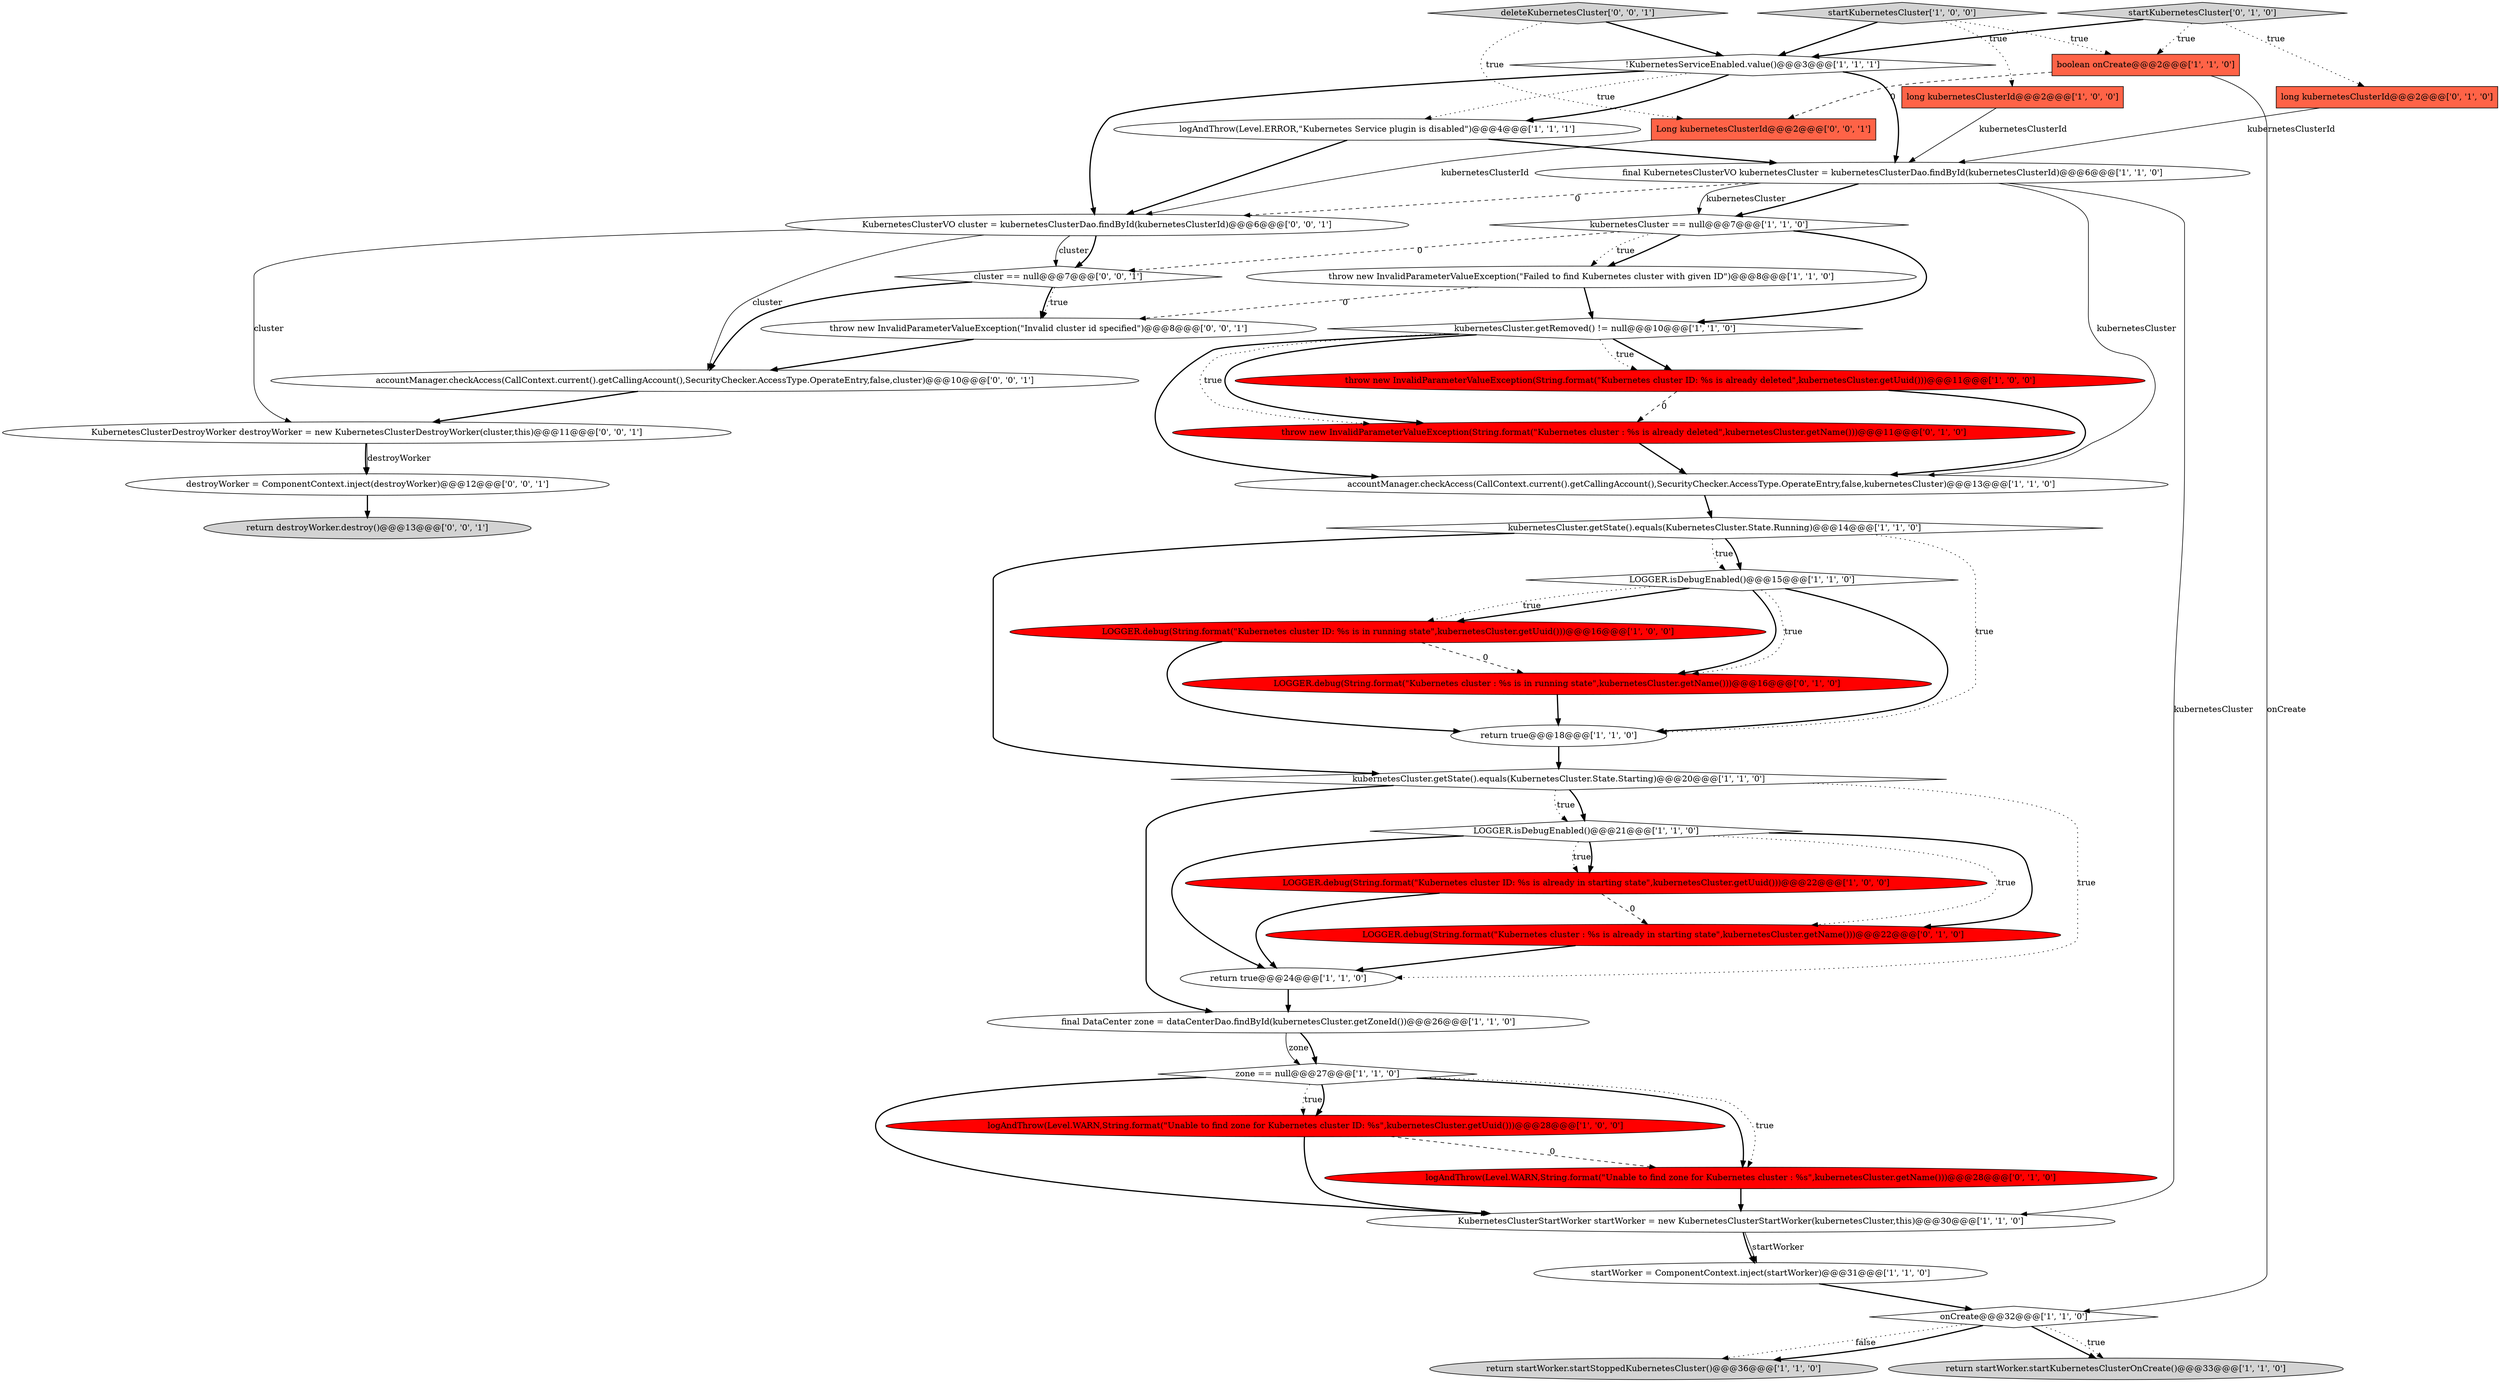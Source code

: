 digraph {
8 [style = filled, label = "accountManager.checkAccess(CallContext.current().getCallingAccount(),SecurityChecker.AccessType.OperateEntry,false,kubernetesCluster)@@@13@@@['1', '1', '0']", fillcolor = white, shape = ellipse image = "AAA0AAABBB1BBB"];
38 [style = filled, label = "Long kubernetesClusterId@@@2@@@['0', '0', '1']", fillcolor = tomato, shape = box image = "AAA0AAABBB3BBB"];
39 [style = filled, label = "KubernetesClusterVO cluster = kubernetesClusterDao.findById(kubernetesClusterId)@@@6@@@['0', '0', '1']", fillcolor = white, shape = ellipse image = "AAA0AAABBB3BBB"];
22 [style = filled, label = "kubernetesCluster.getState().equals(KubernetesCluster.State.Starting)@@@20@@@['1', '1', '0']", fillcolor = white, shape = diamond image = "AAA0AAABBB1BBB"];
32 [style = filled, label = "throw new InvalidParameterValueException(String.format(\"Kubernetes cluster : %s is already deleted\",kubernetesCluster.getName()))@@@11@@@['0', '1', '0']", fillcolor = red, shape = ellipse image = "AAA1AAABBB2BBB"];
23 [style = filled, label = "logAndThrow(Level.WARN,String.format(\"Unable to find zone for Kubernetes cluster ID: %s\",kubernetesCluster.getUuid()))@@@28@@@['1', '0', '0']", fillcolor = red, shape = ellipse image = "AAA1AAABBB1BBB"];
13 [style = filled, label = "final DataCenter zone = dataCenterDao.findById(kubernetesCluster.getZoneId())@@@26@@@['1', '1', '0']", fillcolor = white, shape = ellipse image = "AAA0AAABBB1BBB"];
25 [style = filled, label = "zone == null@@@27@@@['1', '1', '0']", fillcolor = white, shape = diamond image = "AAA0AAABBB1BBB"];
33 [style = filled, label = "KubernetesClusterDestroyWorker destroyWorker = new KubernetesClusterDestroyWorker(cluster,this)@@@11@@@['0', '0', '1']", fillcolor = white, shape = ellipse image = "AAA0AAABBB3BBB"];
0 [style = filled, label = "throw new InvalidParameterValueException(String.format(\"Kubernetes cluster ID: %s is already deleted\",kubernetesCluster.getUuid()))@@@11@@@['1', '0', '0']", fillcolor = red, shape = ellipse image = "AAA1AAABBB1BBB"];
35 [style = filled, label = "accountManager.checkAccess(CallContext.current().getCallingAccount(),SecurityChecker.AccessType.OperateEntry,false,cluster)@@@10@@@['0', '0', '1']", fillcolor = white, shape = ellipse image = "AAA0AAABBB3BBB"];
6 [style = filled, label = "throw new InvalidParameterValueException(\"Failed to find Kubernetes cluster with given ID\")@@@8@@@['1', '1', '0']", fillcolor = white, shape = ellipse image = "AAA0AAABBB1BBB"];
11 [style = filled, label = "startWorker = ComponentContext.inject(startWorker)@@@31@@@['1', '1', '0']", fillcolor = white, shape = ellipse image = "AAA0AAABBB1BBB"];
12 [style = filled, label = "return startWorker.startStoppedKubernetesCluster()@@@36@@@['1', '1', '0']", fillcolor = lightgray, shape = ellipse image = "AAA0AAABBB1BBB"];
27 [style = filled, label = "LOGGER.debug(String.format(\"Kubernetes cluster : %s is already in starting state\",kubernetesCluster.getName()))@@@22@@@['0', '1', '0']", fillcolor = red, shape = ellipse image = "AAA1AAABBB2BBB"];
16 [style = filled, label = "LOGGER.debug(String.format(\"Kubernetes cluster ID: %s is already in starting state\",kubernetesCluster.getUuid()))@@@22@@@['1', '0', '0']", fillcolor = red, shape = ellipse image = "AAA1AAABBB1BBB"];
21 [style = filled, label = "LOGGER.debug(String.format(\"Kubernetes cluster ID: %s is in running state\",kubernetesCluster.getUuid()))@@@16@@@['1', '0', '0']", fillcolor = red, shape = ellipse image = "AAA1AAABBB1BBB"];
29 [style = filled, label = "long kubernetesClusterId@@@2@@@['0', '1', '0']", fillcolor = tomato, shape = box image = "AAA0AAABBB2BBB"];
24 [style = filled, label = "LOGGER.isDebugEnabled()@@@15@@@['1', '1', '0']", fillcolor = white, shape = diamond image = "AAA0AAABBB1BBB"];
36 [style = filled, label = "return destroyWorker.destroy()@@@13@@@['0', '0', '1']", fillcolor = lightgray, shape = ellipse image = "AAA0AAABBB3BBB"];
40 [style = filled, label = "throw new InvalidParameterValueException(\"Invalid cluster id specified\")@@@8@@@['0', '0', '1']", fillcolor = white, shape = ellipse image = "AAA0AAABBB3BBB"];
5 [style = filled, label = "kubernetesCluster.getState().equals(KubernetesCluster.State.Running)@@@14@@@['1', '1', '0']", fillcolor = white, shape = diamond image = "AAA0AAABBB1BBB"];
3 [style = filled, label = "return true@@@24@@@['1', '1', '0']", fillcolor = white, shape = ellipse image = "AAA0AAABBB1BBB"];
17 [style = filled, label = "return true@@@18@@@['1', '1', '0']", fillcolor = white, shape = ellipse image = "AAA0AAABBB1BBB"];
26 [style = filled, label = "return startWorker.startKubernetesClusterOnCreate()@@@33@@@['1', '1', '0']", fillcolor = lightgray, shape = ellipse image = "AAA0AAABBB1BBB"];
31 [style = filled, label = "logAndThrow(Level.WARN,String.format(\"Unable to find zone for Kubernetes cluster : %s\",kubernetesCluster.getName()))@@@28@@@['0', '1', '0']", fillcolor = red, shape = ellipse image = "AAA1AAABBB2BBB"];
2 [style = filled, label = "KubernetesClusterStartWorker startWorker = new KubernetesClusterStartWorker(kubernetesCluster,this)@@@30@@@['1', '1', '0']", fillcolor = white, shape = ellipse image = "AAA0AAABBB1BBB"];
1 [style = filled, label = "long kubernetesClusterId@@@2@@@['1', '0', '0']", fillcolor = tomato, shape = box image = "AAA0AAABBB1BBB"];
14 [style = filled, label = "final KubernetesClusterVO kubernetesCluster = kubernetesClusterDao.findById(kubernetesClusterId)@@@6@@@['1', '1', '0']", fillcolor = white, shape = ellipse image = "AAA0AAABBB1BBB"];
37 [style = filled, label = "cluster == null@@@7@@@['0', '0', '1']", fillcolor = white, shape = diamond image = "AAA0AAABBB3BBB"];
28 [style = filled, label = "startKubernetesCluster['0', '1', '0']", fillcolor = lightgray, shape = diamond image = "AAA0AAABBB2BBB"];
34 [style = filled, label = "destroyWorker = ComponentContext.inject(destroyWorker)@@@12@@@['0', '0', '1']", fillcolor = white, shape = ellipse image = "AAA0AAABBB3BBB"];
20 [style = filled, label = "!KubernetesServiceEnabled.value()@@@3@@@['1', '1', '1']", fillcolor = white, shape = diamond image = "AAA0AAABBB1BBB"];
9 [style = filled, label = "onCreate@@@32@@@['1', '1', '0']", fillcolor = white, shape = diamond image = "AAA0AAABBB1BBB"];
4 [style = filled, label = "logAndThrow(Level.ERROR,\"Kubernetes Service plugin is disabled\")@@@4@@@['1', '1', '1']", fillcolor = white, shape = ellipse image = "AAA0AAABBB1BBB"];
41 [style = filled, label = "deleteKubernetesCluster['0', '0', '1']", fillcolor = lightgray, shape = diamond image = "AAA0AAABBB3BBB"];
10 [style = filled, label = "LOGGER.isDebugEnabled()@@@21@@@['1', '1', '0']", fillcolor = white, shape = diamond image = "AAA0AAABBB1BBB"];
7 [style = filled, label = "kubernetesCluster.getRemoved() != null@@@10@@@['1', '1', '0']", fillcolor = white, shape = diamond image = "AAA0AAABBB1BBB"];
18 [style = filled, label = "kubernetesCluster == null@@@7@@@['1', '1', '0']", fillcolor = white, shape = diamond image = "AAA0AAABBB1BBB"];
19 [style = filled, label = "boolean onCreate@@@2@@@['1', '1', '0']", fillcolor = tomato, shape = box image = "AAA0AAABBB1BBB"];
30 [style = filled, label = "LOGGER.debug(String.format(\"Kubernetes cluster : %s is in running state\",kubernetesCluster.getName()))@@@16@@@['0', '1', '0']", fillcolor = red, shape = ellipse image = "AAA1AAABBB2BBB"];
15 [style = filled, label = "startKubernetesCluster['1', '0', '0']", fillcolor = lightgray, shape = diamond image = "AAA0AAABBB1BBB"];
7->32 [style = bold, label=""];
28->20 [style = bold, label=""];
16->27 [style = dashed, label="0"];
39->35 [style = solid, label="cluster"];
28->19 [style = dotted, label="true"];
7->8 [style = bold, label=""];
11->9 [style = bold, label=""];
41->20 [style = bold, label=""];
41->38 [style = dotted, label="true"];
38->39 [style = solid, label="kubernetesClusterId"];
24->30 [style = bold, label=""];
25->31 [style = bold, label=""];
21->30 [style = dashed, label="0"];
9->26 [style = bold, label=""];
5->24 [style = dotted, label="true"];
19->38 [style = dashed, label="0"];
24->21 [style = bold, label=""];
15->20 [style = bold, label=""];
24->17 [style = bold, label=""];
0->8 [style = bold, label=""];
33->34 [style = solid, label="destroyWorker"];
14->2 [style = solid, label="kubernetesCluster"];
24->21 [style = dotted, label="true"];
10->16 [style = dotted, label="true"];
2->11 [style = solid, label="startWorker"];
22->13 [style = bold, label=""];
13->25 [style = solid, label="zone"];
16->3 [style = bold, label=""];
13->25 [style = bold, label=""];
9->26 [style = dotted, label="true"];
23->31 [style = dashed, label="0"];
39->37 [style = solid, label="cluster"];
31->2 [style = bold, label=""];
20->14 [style = bold, label=""];
7->0 [style = bold, label=""];
25->2 [style = bold, label=""];
9->12 [style = dotted, label="false"];
18->6 [style = dotted, label="true"];
28->29 [style = dotted, label="true"];
34->36 [style = bold, label=""];
18->37 [style = dashed, label="0"];
20->39 [style = bold, label=""];
14->18 [style = bold, label=""];
25->23 [style = dotted, label="true"];
29->14 [style = solid, label="kubernetesClusterId"];
18->7 [style = bold, label=""];
6->7 [style = bold, label=""];
5->22 [style = bold, label=""];
7->32 [style = dotted, label="true"];
1->14 [style = solid, label="kubernetesClusterId"];
14->18 [style = solid, label="kubernetesCluster"];
39->37 [style = bold, label=""];
4->14 [style = bold, label=""];
30->17 [style = bold, label=""];
40->35 [style = bold, label=""];
25->31 [style = dotted, label="true"];
4->39 [style = bold, label=""];
14->39 [style = dashed, label="0"];
24->30 [style = dotted, label="true"];
6->40 [style = dashed, label="0"];
7->0 [style = dotted, label="true"];
32->8 [style = bold, label=""];
10->16 [style = bold, label=""];
18->6 [style = bold, label=""];
20->4 [style = dotted, label="true"];
5->24 [style = bold, label=""];
22->10 [style = bold, label=""];
22->3 [style = dotted, label="true"];
9->12 [style = bold, label=""];
23->2 [style = bold, label=""];
37->35 [style = bold, label=""];
2->11 [style = bold, label=""];
19->9 [style = solid, label="onCreate"];
5->17 [style = dotted, label="true"];
22->10 [style = dotted, label="true"];
25->23 [style = bold, label=""];
10->27 [style = bold, label=""];
0->32 [style = dashed, label="0"];
27->3 [style = bold, label=""];
35->33 [style = bold, label=""];
10->3 [style = bold, label=""];
14->8 [style = solid, label="kubernetesCluster"];
39->33 [style = solid, label="cluster"];
17->22 [style = bold, label=""];
20->4 [style = bold, label=""];
8->5 [style = bold, label=""];
15->19 [style = dotted, label="true"];
15->1 [style = dotted, label="true"];
3->13 [style = bold, label=""];
10->27 [style = dotted, label="true"];
37->40 [style = dotted, label="true"];
33->34 [style = bold, label=""];
21->17 [style = bold, label=""];
37->40 [style = bold, label=""];
}
